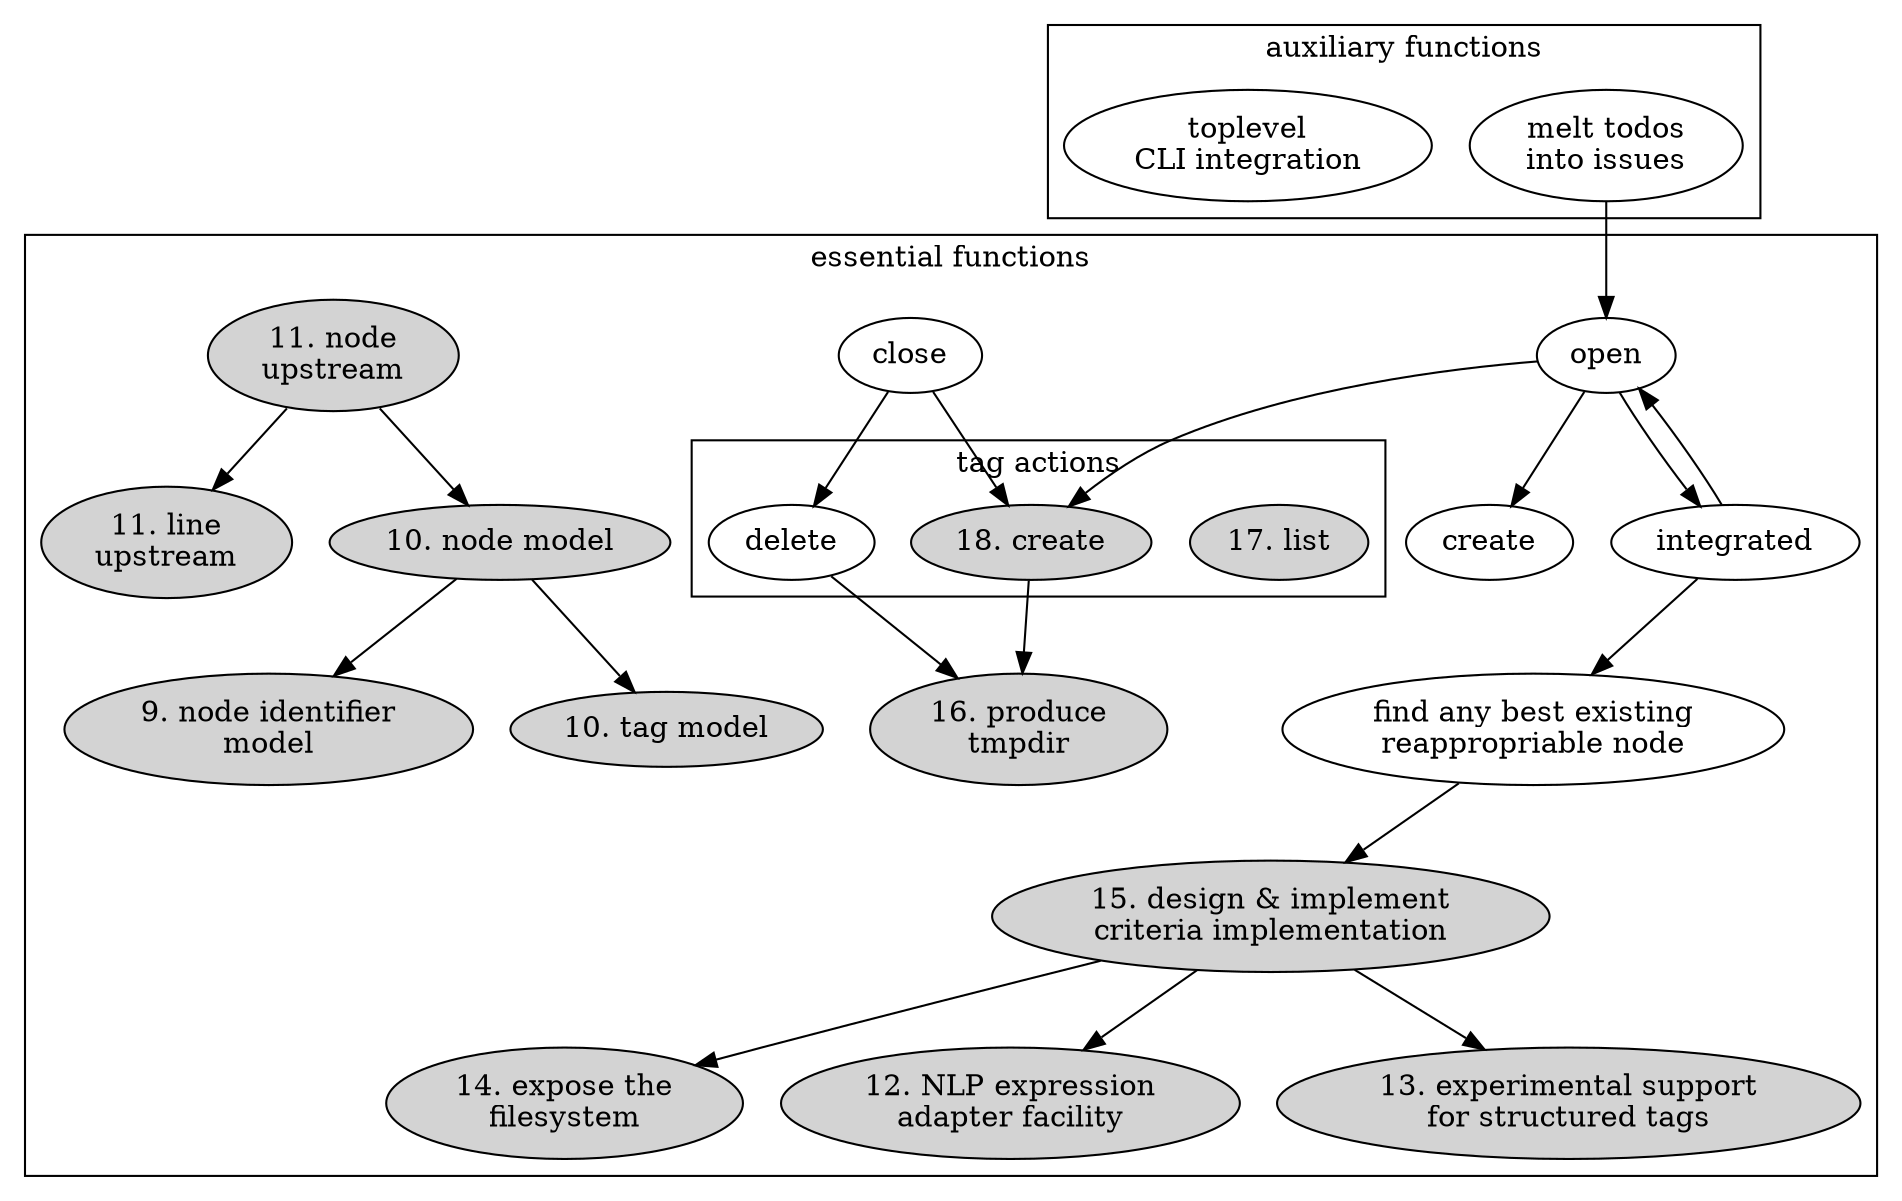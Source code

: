 digraph {

subgraph cluster_main {

  label="essential functions"

  subgraph cluster_tag_actions {
    label="tag actions"
    tl [label="17. list" style=filled]
    ta [label="18. create" style=filled]
    tr [label="delete"]
  }

  aa [label="open" ]
  ca [label="close" ]
  de [label="15. design & implement\ncriteria implementation" style=filled]
  FS [label="14. expose the\nfilesystem" style=filled]
  line_upstream [label="11. line\nupstream" style=filled]
  NLP_experiment [label="12. NLP expression\nadapter facility" style=filled]
  node_identifier_model [label="9. node identifier\nmodel" style=filled]
  node_model [label="10. node model" style=filled]
  node_upstream [label="11. node\nupstream" style=filled]
  oaa [label="create"]
  rea [label="integrated" ]
  rea_actor [label="find any best existing\nreappropriable node" ]
  stru [label="13. experimental support\nfor structured tags" style=filled]
  tag_model [label="10. tag model" style=filled]
  tmpdir [label="16. produce\ntmpdir" style=filled]

  aa->rea
  aa->ta

  ca->tr
  ca->ta

  rea->aa
  aa->oaa
  rea->rea_actor

  rea_actor->de
  de->NLP_experiment
  de->FS
  de->stru

  node_upstream -> line_upstream
  node_upstream -> node_model

  node_model -> node_identifier_model
  node_model -> tag_model

  tr->tmpdir
  ta->tmpdir

}


subgraph cluster_after {

  label="auxiliary functions"
  melt [label="melt todos\ninto issues"]
  top_cli [label="toplevel\nCLI integration"]
}

melt->aa
}

